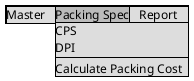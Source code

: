 @startsalt
{+
  {* Master | Packing Spec  | Report
    Packing Spec |  CPS  | DPI | - | Calculate Packing Cost  |
  }
}
@endsalt